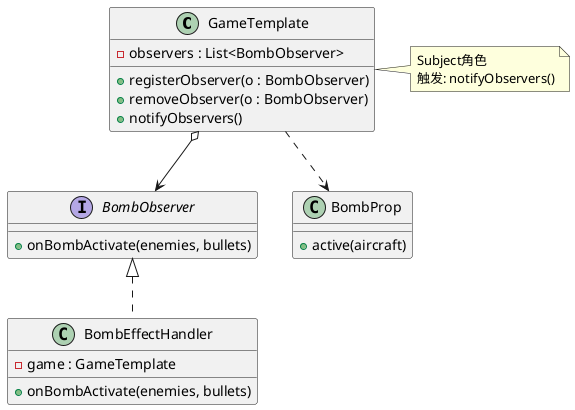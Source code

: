   @startuml observer
'观察者模式UML类图

class GameTemplate {
  - observers : List<BombObserver>
  __
  + registerObserver(o : BombObserver)
  + removeObserver(o : BombObserver)
  + notifyObservers()
}

interface BombObserver {
  + onBombActivate(enemies, bullets)
}

class BombEffectHandler {
  - game : GameTemplate
  __
  + onBombActivate(enemies, bullets)
}

class BombProp {
  + active(aircraft)
}

GameTemplate o--> BombObserver
BombObserver <|.. BombEffectHandler
GameTemplate ..> BombProp

note right of GameTemplate
  Subject角色
  触发: notifyObservers()
end note

@enduml